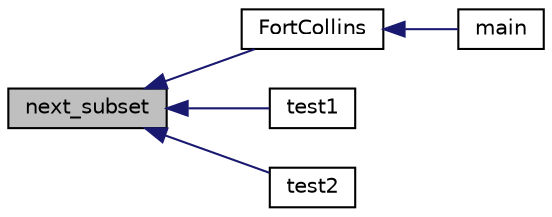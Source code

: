digraph "next_subset"
{
  edge [fontname="Helvetica",fontsize="10",labelfontname="Helvetica",labelfontsize="10"];
  node [fontname="Helvetica",fontsize="10",shape=record];
  rankdir="LR";
  Node43 [label="next_subset",height=0.2,width=0.4,color="black", fillcolor="grey75", style="filled", fontcolor="black"];
  Node43 -> Node44 [dir="back",color="midnightblue",fontsize="10",style="solid",fontname="Helvetica"];
  Node44 [label="FortCollins",height=0.2,width=0.4,color="black", fillcolor="white", style="filled",URL="$de/ded/test2_8_c.html#a538294936b938a17217afb60c01960c0"];
  Node44 -> Node45 [dir="back",color="midnightblue",fontsize="10",style="solid",fontname="Helvetica"];
  Node45 [label="main",height=0.2,width=0.4,color="black", fillcolor="white", style="filled",URL="$de/ded/test2_8_c.html#a3c04138a5bfe5d72780bb7e82a18e627"];
  Node43 -> Node46 [dir="back",color="midnightblue",fontsize="10",style="solid",fontname="Helvetica"];
  Node46 [label="test1",height=0.2,width=0.4,color="black", fillcolor="white", style="filled",URL="$de/ded/test2_8_c.html#a1440a7779ac56f47a3f355ce4a8c7da0"];
  Node43 -> Node47 [dir="back",color="midnightblue",fontsize="10",style="solid",fontname="Helvetica"];
  Node47 [label="test2",height=0.2,width=0.4,color="black", fillcolor="white", style="filled",URL="$de/ded/test2_8_c.html#a0283886819c7c140a023582b7269e2d0"];
}
